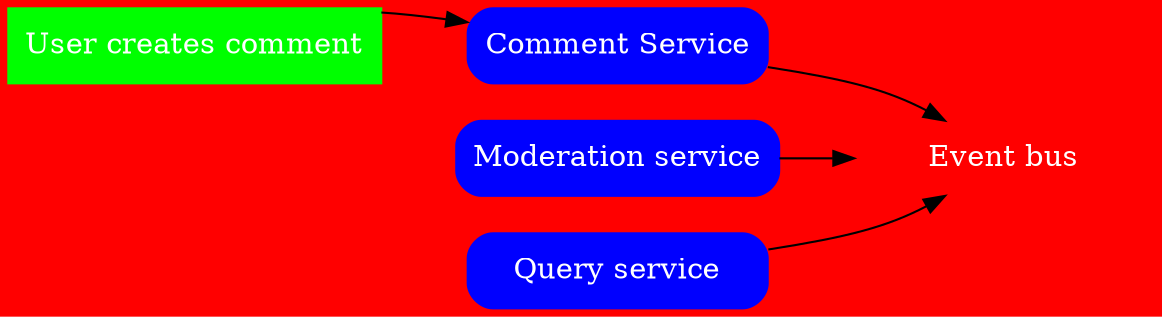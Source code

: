 // Example run command
// $ dot -Tpng <dot file> -o <png output>



digraph {
  rankdir=LR; // Left to right graph
  splines="curved";
  bgcolor=red;
  node [ fontcolor=white, width=2, shape=box, style="rounded,filled", color=blue ];
  "User creates comment" [ color=green, style=filled ];
  "User creates comment" -> "Comment Service";
  "Event bus" [ color=red ];
  "Comment Service" -> "Event bus";
  "Event bus" -> "Moderation service";
  "Event bus" -> "Query service";
  { rank=same; "Comment Service", "Moderation service", "Query service" }
}
